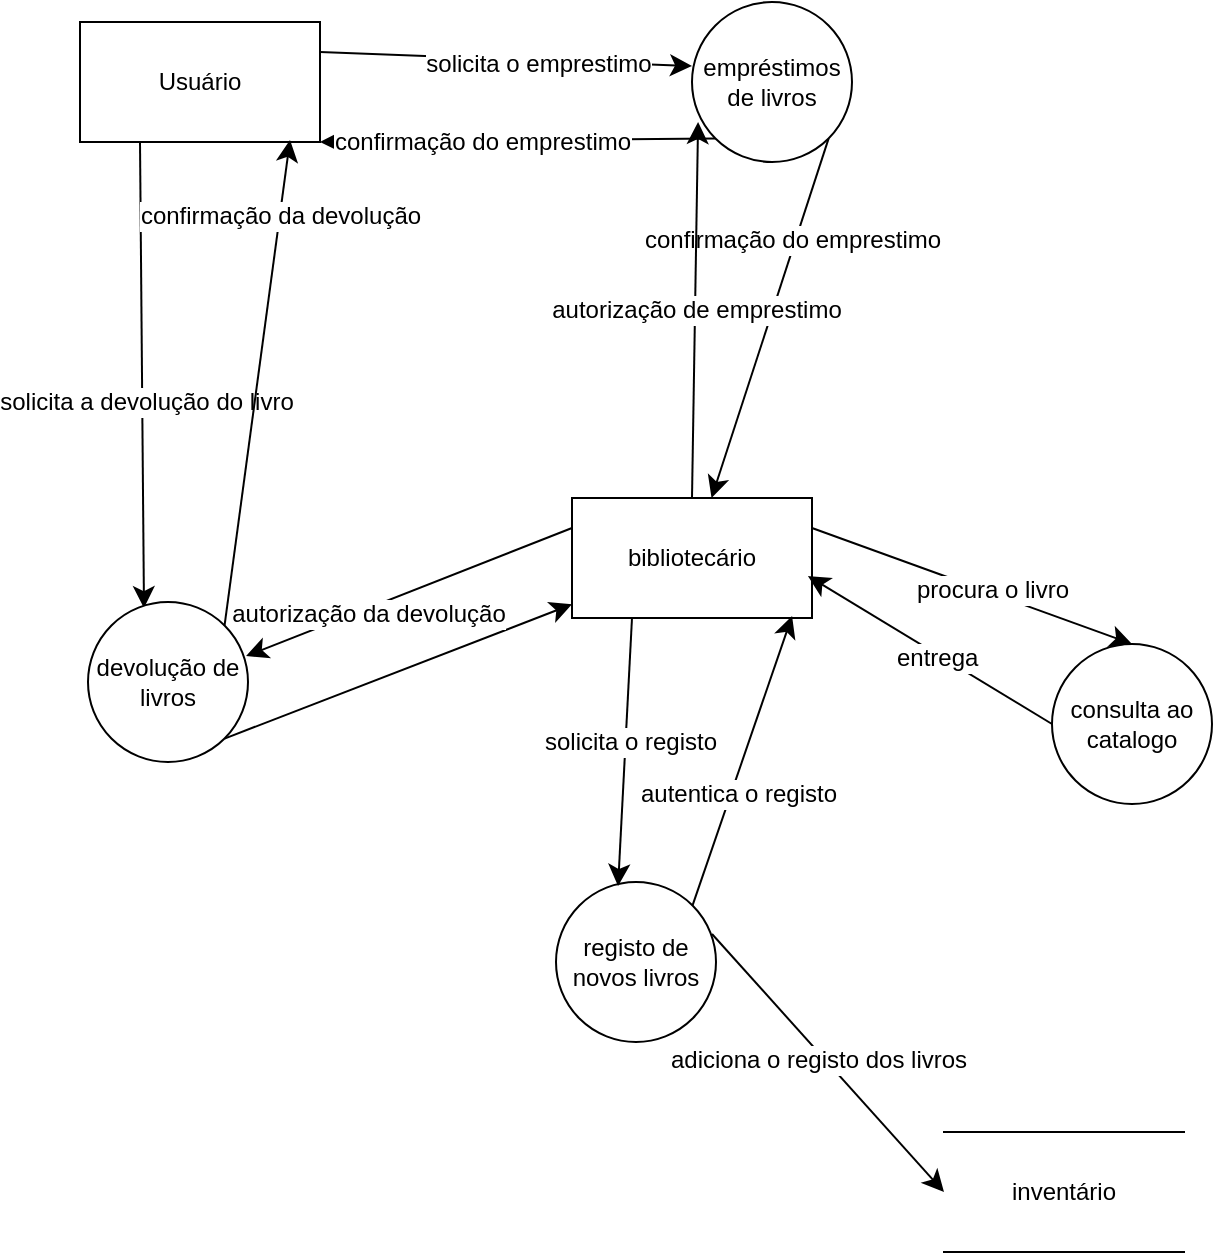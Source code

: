 <mxfile version="24.7.1" type="device">
  <diagram name="Página-1" id="5oOgfBJzllOH7nwSqqf0">
    <mxGraphModel dx="1066" dy="1362" grid="0" gridSize="10" guides="1" tooltips="1" connect="1" arrows="1" fold="1" page="0" pageScale="1" pageWidth="827" pageHeight="1169" math="0" shadow="0">
      <root>
        <mxCell id="0" />
        <mxCell id="1" parent="0" />
        <mxCell id="vRlJUJ1SAbrOA7_KQxyA-2" value="consulta ao catalogo" style="ellipse;whiteSpace=wrap;html=1;aspect=fixed;" vertex="1" parent="1">
          <mxGeometry x="133" y="19" width="80" height="80" as="geometry" />
        </mxCell>
        <mxCell id="vRlJUJ1SAbrOA7_KQxyA-36" style="edgeStyle=none;curved=1;rounded=0;orthogonalLoop=1;jettySize=auto;html=1;exitX=1;exitY=0.25;exitDx=0;exitDy=0;fontSize=12;startSize=8;endSize=8;entryX=0;entryY=0.4;entryDx=0;entryDy=0;entryPerimeter=0;" edge="1" parent="1" source="vRlJUJ1SAbrOA7_KQxyA-10" target="vRlJUJ1SAbrOA7_KQxyA-13">
          <mxGeometry relative="1" as="geometry">
            <mxPoint x="-114" y="-31" as="targetPoint" />
          </mxGeometry>
        </mxCell>
        <mxCell id="vRlJUJ1SAbrOA7_KQxyA-37" value="solicita o emprestimo" style="edgeLabel;html=1;align=center;verticalAlign=middle;resizable=0;points=[];fontSize=12;" vertex="1" connectable="0" parent="vRlJUJ1SAbrOA7_KQxyA-36">
          <mxGeometry x="0.166" y="-2" relative="1" as="geometry">
            <mxPoint as="offset" />
          </mxGeometry>
        </mxCell>
        <mxCell id="vRlJUJ1SAbrOA7_KQxyA-44" style="edgeStyle=none;curved=1;rounded=0;orthogonalLoop=1;jettySize=auto;html=1;exitX=0.25;exitY=1;exitDx=0;exitDy=0;fontSize=12;startSize=8;endSize=8;entryX=0.35;entryY=0.038;entryDx=0;entryDy=0;entryPerimeter=0;" edge="1" parent="1" source="vRlJUJ1SAbrOA7_KQxyA-10" target="vRlJUJ1SAbrOA7_KQxyA-19">
          <mxGeometry relative="1" as="geometry" />
        </mxCell>
        <mxCell id="vRlJUJ1SAbrOA7_KQxyA-46" value="solicita a devolução do livro" style="edgeLabel;html=1;align=center;verticalAlign=middle;resizable=0;points=[];fontSize=12;" vertex="1" connectable="0" parent="vRlJUJ1SAbrOA7_KQxyA-44">
          <mxGeometry x="0.116" y="2" relative="1" as="geometry">
            <mxPoint as="offset" />
          </mxGeometry>
        </mxCell>
        <mxCell id="vRlJUJ1SAbrOA7_KQxyA-10" value="Usuário" style="rounded=0;whiteSpace=wrap;html=1;" vertex="1" parent="1">
          <mxGeometry x="-353" y="-292" width="120" height="60" as="geometry" />
        </mxCell>
        <mxCell id="vRlJUJ1SAbrOA7_KQxyA-56" style="edgeStyle=none;curved=1;rounded=0;orthogonalLoop=1;jettySize=auto;html=1;exitX=1;exitY=1;exitDx=0;exitDy=0;fontSize=12;startSize=8;endSize=8;" edge="1" parent="1" source="vRlJUJ1SAbrOA7_KQxyA-13" target="vRlJUJ1SAbrOA7_KQxyA-16">
          <mxGeometry relative="1" as="geometry" />
        </mxCell>
        <mxCell id="vRlJUJ1SAbrOA7_KQxyA-57" value="confirmação do emprestimo" style="edgeLabel;html=1;align=center;verticalAlign=middle;resizable=0;points=[];fontSize=12;" vertex="1" connectable="0" parent="vRlJUJ1SAbrOA7_KQxyA-56">
          <mxGeometry x="-0.428" y="-2" relative="1" as="geometry">
            <mxPoint as="offset" />
          </mxGeometry>
        </mxCell>
        <mxCell id="vRlJUJ1SAbrOA7_KQxyA-63" style="edgeStyle=none;curved=1;rounded=0;orthogonalLoop=1;jettySize=auto;html=1;exitX=0;exitY=1;exitDx=0;exitDy=0;entryX=1;entryY=1;entryDx=0;entryDy=0;fontSize=12;startSize=8;endSize=8;" edge="1" parent="1" source="vRlJUJ1SAbrOA7_KQxyA-13" target="vRlJUJ1SAbrOA7_KQxyA-10">
          <mxGeometry relative="1" as="geometry" />
        </mxCell>
        <mxCell id="vRlJUJ1SAbrOA7_KQxyA-64" value="confirmação do emprestimo" style="edgeLabel;html=1;align=center;verticalAlign=middle;resizable=0;points=[];fontSize=12;" vertex="1" connectable="0" parent="vRlJUJ1SAbrOA7_KQxyA-63">
          <mxGeometry x="0.181" relative="1" as="geometry">
            <mxPoint as="offset" />
          </mxGeometry>
        </mxCell>
        <mxCell id="vRlJUJ1SAbrOA7_KQxyA-13" value="empréstimos de livros" style="ellipse;whiteSpace=wrap;html=1;aspect=fixed;" vertex="1" parent="1">
          <mxGeometry x="-47" y="-302" width="80" height="80" as="geometry" />
        </mxCell>
        <mxCell id="vRlJUJ1SAbrOA7_KQxyA-49" style="edgeStyle=none;curved=1;rounded=0;orthogonalLoop=1;jettySize=auto;html=1;exitX=1;exitY=0.25;exitDx=0;exitDy=0;entryX=0.5;entryY=0;entryDx=0;entryDy=0;fontSize=12;startSize=8;endSize=8;" edge="1" parent="1" source="vRlJUJ1SAbrOA7_KQxyA-16" target="vRlJUJ1SAbrOA7_KQxyA-2">
          <mxGeometry relative="1" as="geometry" />
        </mxCell>
        <mxCell id="vRlJUJ1SAbrOA7_KQxyA-50" value="procura o livro" style="edgeLabel;html=1;align=center;verticalAlign=middle;resizable=0;points=[];fontSize=12;" vertex="1" connectable="0" parent="vRlJUJ1SAbrOA7_KQxyA-49">
          <mxGeometry x="0.116" y="2" relative="1" as="geometry">
            <mxPoint as="offset" />
          </mxGeometry>
        </mxCell>
        <mxCell id="vRlJUJ1SAbrOA7_KQxyA-53" value="autorização de emprestimo" style="edgeStyle=none;curved=1;rounded=0;orthogonalLoop=1;jettySize=auto;html=1;exitX=0.5;exitY=0;exitDx=0;exitDy=0;entryX=0.038;entryY=0.75;entryDx=0;entryDy=0;fontSize=12;startSize=8;endSize=8;entryPerimeter=0;" edge="1" parent="1" source="vRlJUJ1SAbrOA7_KQxyA-16" target="vRlJUJ1SAbrOA7_KQxyA-13">
          <mxGeometry relative="1" as="geometry" />
        </mxCell>
        <mxCell id="vRlJUJ1SAbrOA7_KQxyA-16" value="bibliotecário" style="rounded=0;whiteSpace=wrap;html=1;" vertex="1" parent="1">
          <mxGeometry x="-107" y="-54" width="120" height="60" as="geometry" />
        </mxCell>
        <mxCell id="vRlJUJ1SAbrOA7_KQxyA-60" style="edgeStyle=none;curved=1;rounded=0;orthogonalLoop=1;jettySize=auto;html=1;exitX=1;exitY=1;exitDx=0;exitDy=0;fontSize=12;startSize=8;endSize=8;" edge="1" parent="1" source="vRlJUJ1SAbrOA7_KQxyA-19" target="vRlJUJ1SAbrOA7_KQxyA-16">
          <mxGeometry relative="1" as="geometry" />
        </mxCell>
        <mxCell id="vRlJUJ1SAbrOA7_KQxyA-19" value="devolução de livros" style="ellipse;whiteSpace=wrap;html=1;aspect=fixed;" vertex="1" parent="1">
          <mxGeometry x="-349" y="-2" width="80" height="80" as="geometry" />
        </mxCell>
        <mxCell id="vRlJUJ1SAbrOA7_KQxyA-24" value="registo de novos livros" style="ellipse;whiteSpace=wrap;html=1;aspect=fixed;" vertex="1" parent="1">
          <mxGeometry x="-115" y="138" width="80" height="80" as="geometry" />
        </mxCell>
        <mxCell id="vRlJUJ1SAbrOA7_KQxyA-29" value="inventário" style="shape=partialRectangle;whiteSpace=wrap;html=1;left=0;right=0;fillColor=none;" vertex="1" parent="1">
          <mxGeometry x="79" y="263" width="120" height="60" as="geometry" />
        </mxCell>
        <mxCell id="vRlJUJ1SAbrOA7_KQxyA-30" style="edgeStyle=none;curved=1;rounded=0;orthogonalLoop=1;jettySize=auto;html=1;exitX=0.25;exitY=1;exitDx=0;exitDy=0;entryX=0.388;entryY=0.025;entryDx=0;entryDy=0;entryPerimeter=0;fontSize=12;startSize=8;endSize=8;" edge="1" parent="1" source="vRlJUJ1SAbrOA7_KQxyA-16" target="vRlJUJ1SAbrOA7_KQxyA-24">
          <mxGeometry relative="1" as="geometry" />
        </mxCell>
        <mxCell id="vRlJUJ1SAbrOA7_KQxyA-31" value="solicita o registo" style="edgeLabel;html=1;align=center;verticalAlign=middle;resizable=0;points=[];fontSize=12;" vertex="1" connectable="0" parent="vRlJUJ1SAbrOA7_KQxyA-30">
          <mxGeometry x="-0.08" y="2" relative="1" as="geometry">
            <mxPoint as="offset" />
          </mxGeometry>
        </mxCell>
        <mxCell id="vRlJUJ1SAbrOA7_KQxyA-32" style="edgeStyle=none;curved=1;rounded=0;orthogonalLoop=1;jettySize=auto;html=1;exitX=1;exitY=0;exitDx=0;exitDy=0;entryX=0.917;entryY=0.983;entryDx=0;entryDy=0;entryPerimeter=0;fontSize=12;startSize=8;endSize=8;" edge="1" parent="1" source="vRlJUJ1SAbrOA7_KQxyA-24" target="vRlJUJ1SAbrOA7_KQxyA-16">
          <mxGeometry relative="1" as="geometry" />
        </mxCell>
        <mxCell id="vRlJUJ1SAbrOA7_KQxyA-33" value="autentica o registo" style="edgeLabel;html=1;align=center;verticalAlign=middle;resizable=0;points=[];fontSize=12;" vertex="1" connectable="0" parent="vRlJUJ1SAbrOA7_KQxyA-32">
          <mxGeometry x="-0.214" y="-3" relative="1" as="geometry">
            <mxPoint as="offset" />
          </mxGeometry>
        </mxCell>
        <mxCell id="vRlJUJ1SAbrOA7_KQxyA-34" value="" style="endArrow=classic;html=1;rounded=0;fontSize=12;startSize=8;endSize=8;curved=1;entryX=0;entryY=0.5;entryDx=0;entryDy=0;exitX=0.975;exitY=0.325;exitDx=0;exitDy=0;exitPerimeter=0;" edge="1" parent="1" source="vRlJUJ1SAbrOA7_KQxyA-24" target="vRlJUJ1SAbrOA7_KQxyA-29">
          <mxGeometry width="50" height="50" relative="1" as="geometry">
            <mxPoint x="-15" y="370" as="sourcePoint" />
            <mxPoint x="35" y="320" as="targetPoint" />
          </mxGeometry>
        </mxCell>
        <mxCell id="vRlJUJ1SAbrOA7_KQxyA-35" value="adiciona o registo dos livros" style="edgeLabel;html=1;align=center;verticalAlign=middle;resizable=0;points=[];fontSize=12;" vertex="1" connectable="0" parent="vRlJUJ1SAbrOA7_KQxyA-34">
          <mxGeometry x="-0.061" y="-3" relative="1" as="geometry">
            <mxPoint as="offset" />
          </mxGeometry>
        </mxCell>
        <mxCell id="vRlJUJ1SAbrOA7_KQxyA-51" style="edgeStyle=none;curved=1;rounded=0;orthogonalLoop=1;jettySize=auto;html=1;exitX=0;exitY=0.5;exitDx=0;exitDy=0;entryX=0.983;entryY=0.65;entryDx=0;entryDy=0;entryPerimeter=0;fontSize=12;startSize=8;endSize=8;" edge="1" parent="1" source="vRlJUJ1SAbrOA7_KQxyA-2" target="vRlJUJ1SAbrOA7_KQxyA-16">
          <mxGeometry relative="1" as="geometry" />
        </mxCell>
        <mxCell id="vRlJUJ1SAbrOA7_KQxyA-52" value="entrega&amp;nbsp;" style="edgeLabel;html=1;align=center;verticalAlign=middle;resizable=0;points=[];fontSize=12;" vertex="1" connectable="0" parent="vRlJUJ1SAbrOA7_KQxyA-51">
          <mxGeometry x="-0.088" y="1" relative="1" as="geometry">
            <mxPoint as="offset" />
          </mxGeometry>
        </mxCell>
        <mxCell id="vRlJUJ1SAbrOA7_KQxyA-58" style="edgeStyle=none;curved=1;rounded=0;orthogonalLoop=1;jettySize=auto;html=1;exitX=0;exitY=0.25;exitDx=0;exitDy=0;entryX=0.988;entryY=0.338;entryDx=0;entryDy=0;entryPerimeter=0;fontSize=12;startSize=8;endSize=8;" edge="1" parent="1" source="vRlJUJ1SAbrOA7_KQxyA-16" target="vRlJUJ1SAbrOA7_KQxyA-19">
          <mxGeometry relative="1" as="geometry" />
        </mxCell>
        <mxCell id="vRlJUJ1SAbrOA7_KQxyA-59" value="autorização da devolução" style="edgeLabel;html=1;align=center;verticalAlign=middle;resizable=0;points=[];fontSize=12;" vertex="1" connectable="0" parent="vRlJUJ1SAbrOA7_KQxyA-58">
          <mxGeometry x="0.263" y="2" relative="1" as="geometry">
            <mxPoint as="offset" />
          </mxGeometry>
        </mxCell>
        <mxCell id="vRlJUJ1SAbrOA7_KQxyA-61" style="edgeStyle=none;curved=1;rounded=0;orthogonalLoop=1;jettySize=auto;html=1;exitX=1;exitY=0;exitDx=0;exitDy=0;entryX=0.875;entryY=0.983;entryDx=0;entryDy=0;entryPerimeter=0;fontSize=12;startSize=8;endSize=8;" edge="1" parent="1" source="vRlJUJ1SAbrOA7_KQxyA-19" target="vRlJUJ1SAbrOA7_KQxyA-10">
          <mxGeometry relative="1" as="geometry" />
        </mxCell>
        <mxCell id="vRlJUJ1SAbrOA7_KQxyA-62" value="confirmação da devolução" style="edgeLabel;html=1;align=center;verticalAlign=middle;resizable=0;points=[];fontSize=12;" vertex="1" connectable="0" parent="vRlJUJ1SAbrOA7_KQxyA-61">
          <mxGeometry x="0.687" relative="1" as="geometry">
            <mxPoint as="offset" />
          </mxGeometry>
        </mxCell>
      </root>
    </mxGraphModel>
  </diagram>
</mxfile>
